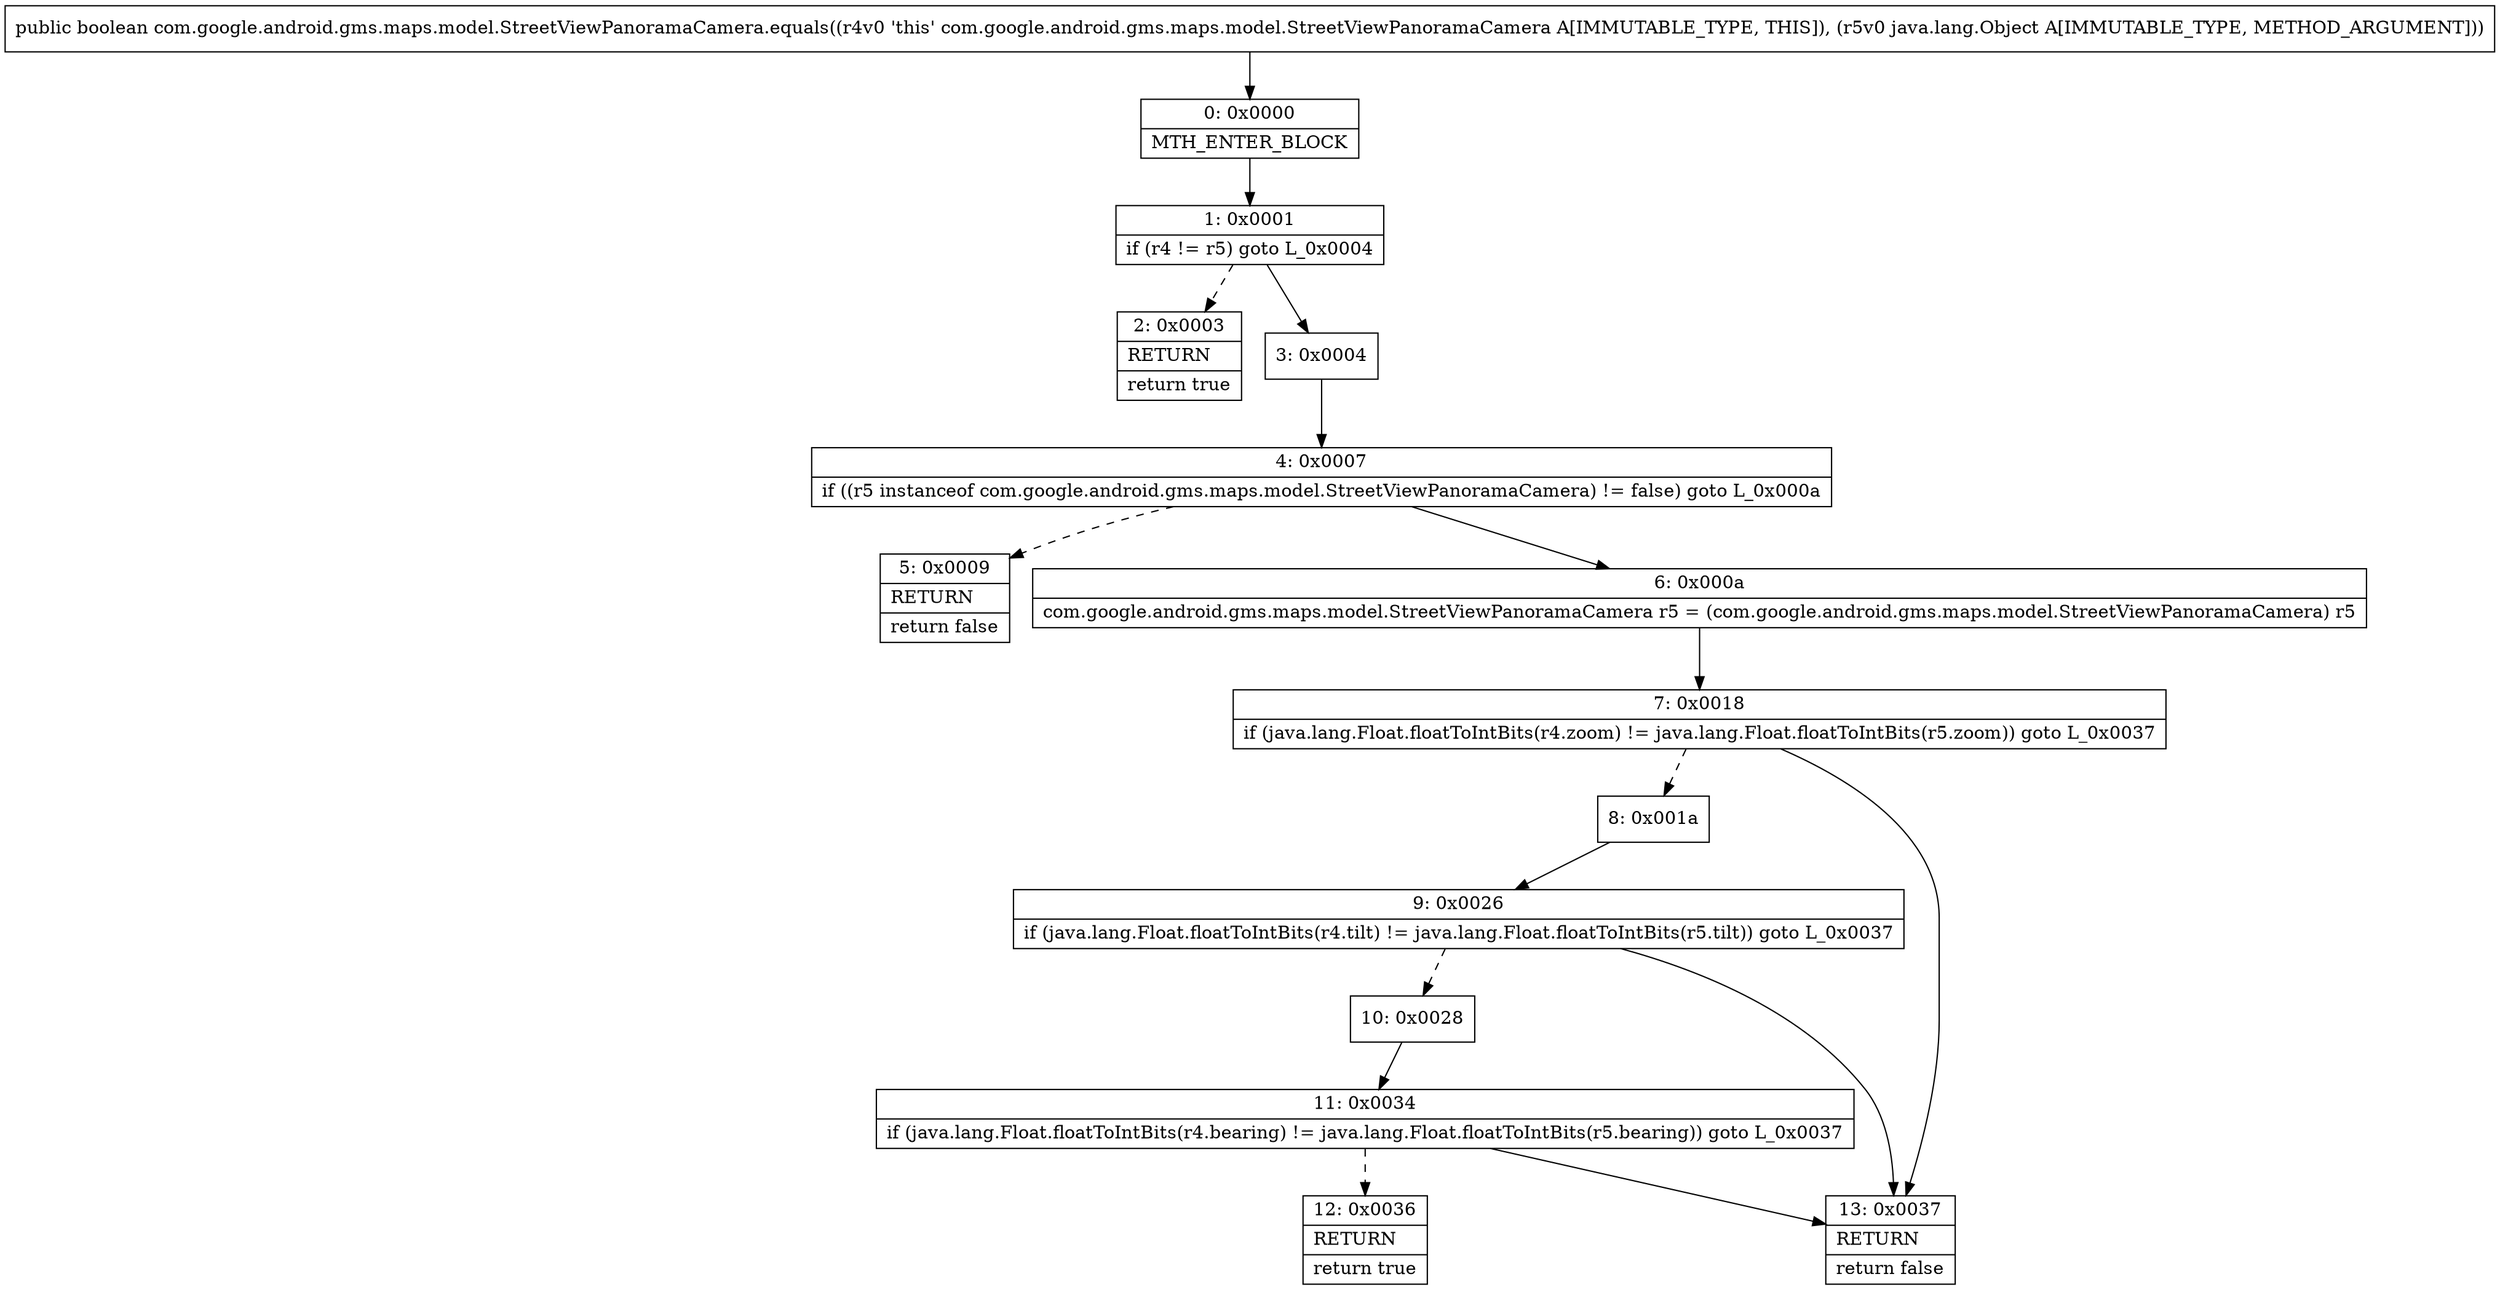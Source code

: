 digraph "CFG forcom.google.android.gms.maps.model.StreetViewPanoramaCamera.equals(Ljava\/lang\/Object;)Z" {
Node_0 [shape=record,label="{0\:\ 0x0000|MTH_ENTER_BLOCK\l}"];
Node_1 [shape=record,label="{1\:\ 0x0001|if (r4 != r5) goto L_0x0004\l}"];
Node_2 [shape=record,label="{2\:\ 0x0003|RETURN\l|return true\l}"];
Node_3 [shape=record,label="{3\:\ 0x0004}"];
Node_4 [shape=record,label="{4\:\ 0x0007|if ((r5 instanceof com.google.android.gms.maps.model.StreetViewPanoramaCamera) != false) goto L_0x000a\l}"];
Node_5 [shape=record,label="{5\:\ 0x0009|RETURN\l|return false\l}"];
Node_6 [shape=record,label="{6\:\ 0x000a|com.google.android.gms.maps.model.StreetViewPanoramaCamera r5 = (com.google.android.gms.maps.model.StreetViewPanoramaCamera) r5\l}"];
Node_7 [shape=record,label="{7\:\ 0x0018|if (java.lang.Float.floatToIntBits(r4.zoom) != java.lang.Float.floatToIntBits(r5.zoom)) goto L_0x0037\l}"];
Node_8 [shape=record,label="{8\:\ 0x001a}"];
Node_9 [shape=record,label="{9\:\ 0x0026|if (java.lang.Float.floatToIntBits(r4.tilt) != java.lang.Float.floatToIntBits(r5.tilt)) goto L_0x0037\l}"];
Node_10 [shape=record,label="{10\:\ 0x0028}"];
Node_11 [shape=record,label="{11\:\ 0x0034|if (java.lang.Float.floatToIntBits(r4.bearing) != java.lang.Float.floatToIntBits(r5.bearing)) goto L_0x0037\l}"];
Node_12 [shape=record,label="{12\:\ 0x0036|RETURN\l|return true\l}"];
Node_13 [shape=record,label="{13\:\ 0x0037|RETURN\l|return false\l}"];
MethodNode[shape=record,label="{public boolean com.google.android.gms.maps.model.StreetViewPanoramaCamera.equals((r4v0 'this' com.google.android.gms.maps.model.StreetViewPanoramaCamera A[IMMUTABLE_TYPE, THIS]), (r5v0 java.lang.Object A[IMMUTABLE_TYPE, METHOD_ARGUMENT])) }"];
MethodNode -> Node_0;
Node_0 -> Node_1;
Node_1 -> Node_2[style=dashed];
Node_1 -> Node_3;
Node_3 -> Node_4;
Node_4 -> Node_5[style=dashed];
Node_4 -> Node_6;
Node_6 -> Node_7;
Node_7 -> Node_8[style=dashed];
Node_7 -> Node_13;
Node_8 -> Node_9;
Node_9 -> Node_10[style=dashed];
Node_9 -> Node_13;
Node_10 -> Node_11;
Node_11 -> Node_12[style=dashed];
Node_11 -> Node_13;
}

